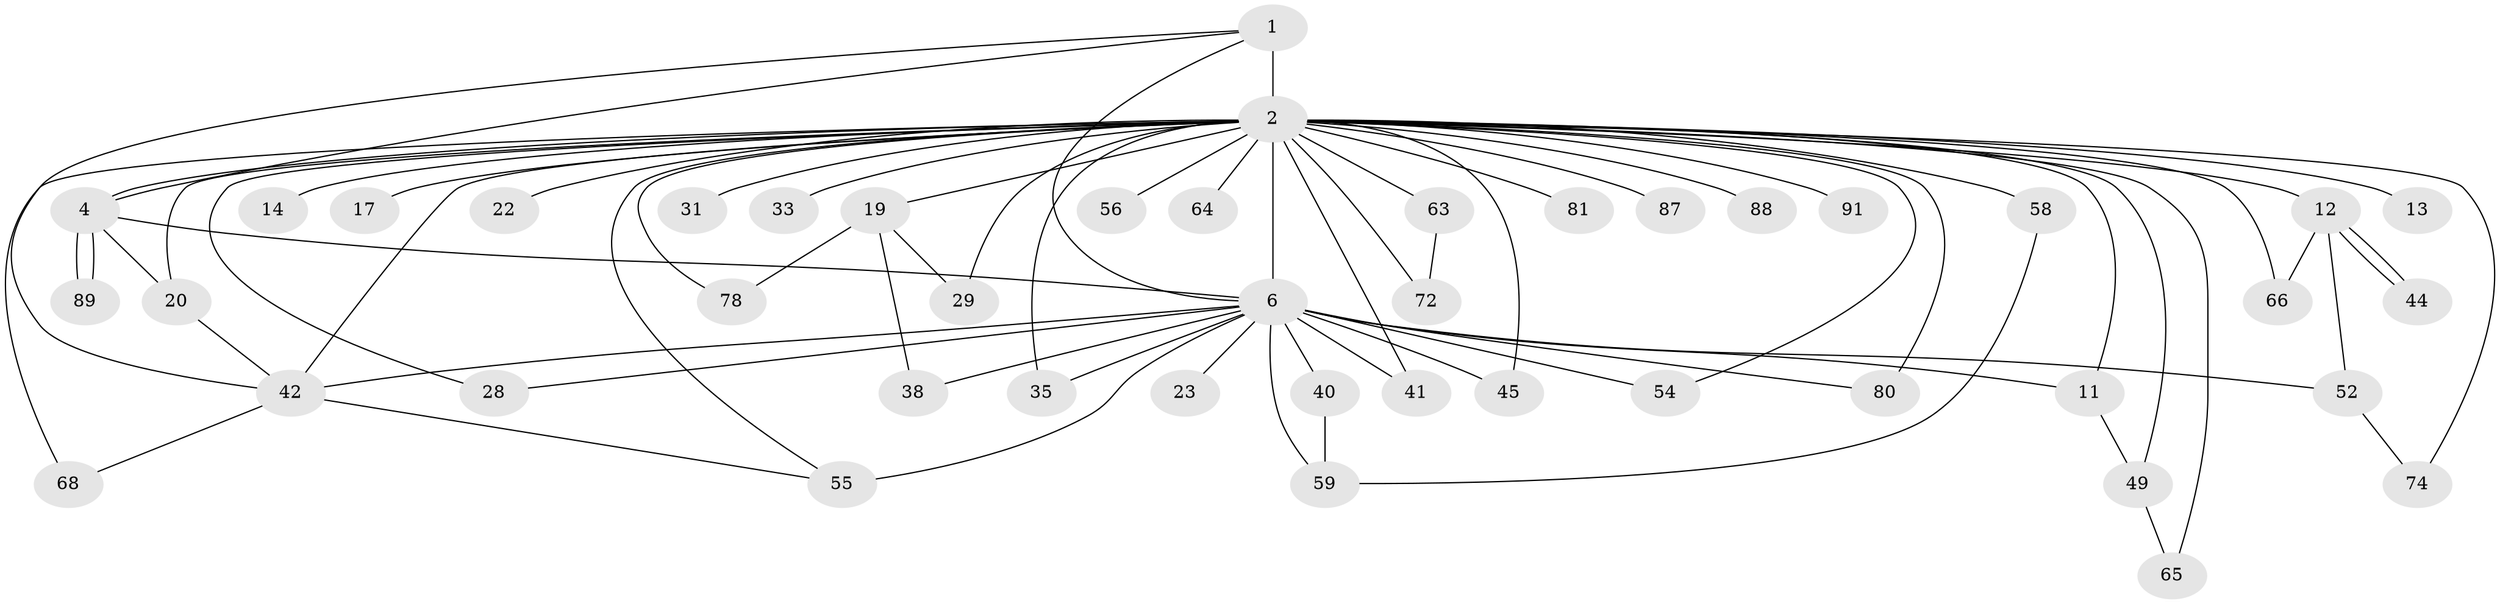 // original degree distribution, {10: 0.01098901098901099, 16: 0.03296703296703297, 15: 0.01098901098901099, 12: 0.01098901098901099, 27: 0.02197802197802198, 24: 0.01098901098901099, 23: 0.01098901098901099, 6: 0.03296703296703297, 9: 0.01098901098901099, 2: 0.4835164835164835, 3: 0.27472527472527475, 5: 0.03296703296703297, 7: 0.01098901098901099, 4: 0.04395604395604396}
// Generated by graph-tools (version 1.1) at 2025/14/03/09/25 04:14:07]
// undirected, 45 vertices, 74 edges
graph export_dot {
graph [start="1"]
  node [color=gray90,style=filled];
  1;
  2 [super="+43+62+27+5+46+57+3+21"];
  4;
  6 [super="+10+73+36"];
  11 [super="+24"];
  12 [super="+39+61"];
  13;
  14;
  17;
  19 [super="+30"];
  20;
  22;
  23;
  28;
  29;
  31;
  33;
  35;
  38;
  40;
  41 [super="+48"];
  42 [super="+70"];
  44;
  45 [super="+60"];
  49;
  52;
  54;
  55 [super="+90+79"];
  56;
  58;
  59 [super="+75"];
  63;
  64;
  65;
  66;
  68;
  72;
  74;
  78;
  80;
  81;
  87;
  88;
  89;
  91;
  1 -- 2 [weight=6];
  1 -- 4;
  1 -- 6 [weight=2];
  1 -- 42;
  2 -- 4 [weight=6];
  2 -- 6 [weight=23];
  2 -- 22 [weight=3];
  2 -- 49 [weight=2];
  2 -- 11 [weight=5];
  2 -- 12 [weight=6];
  2 -- 13 [weight=2];
  2 -- 14 [weight=2];
  2 -- 17 [weight=2];
  2 -- 19 [weight=5];
  2 -- 20;
  2 -- 28;
  2 -- 29;
  2 -- 31 [weight=2];
  2 -- 33 [weight=3];
  2 -- 35 [weight=2];
  2 -- 41 [weight=2];
  2 -- 42;
  2 -- 45 [weight=2];
  2 -- 54;
  2 -- 55;
  2 -- 56 [weight=3];
  2 -- 58 [weight=2];
  2 -- 63 [weight=2];
  2 -- 64 [weight=2];
  2 -- 65;
  2 -- 66;
  2 -- 68;
  2 -- 72;
  2 -- 78;
  2 -- 80;
  2 -- 81 [weight=2];
  2 -- 87 [weight=2];
  2 -- 88 [weight=2];
  2 -- 91 [weight=2];
  2 -- 74;
  4 -- 6 [weight=2];
  4 -- 20;
  4 -- 89;
  4 -- 89;
  6 -- 52;
  6 -- 80;
  6 -- 23 [weight=2];
  6 -- 28;
  6 -- 40;
  6 -- 41;
  6 -- 42;
  6 -- 45;
  6 -- 54;
  6 -- 55 [weight=2];
  6 -- 11;
  6 -- 35;
  6 -- 38;
  6 -- 59;
  11 -- 49;
  12 -- 44;
  12 -- 44;
  12 -- 66;
  12 -- 52;
  19 -- 29;
  19 -- 38;
  19 -- 78;
  20 -- 42;
  40 -- 59;
  42 -- 68;
  42 -- 55;
  49 -- 65;
  52 -- 74;
  58 -- 59;
  63 -- 72;
}
